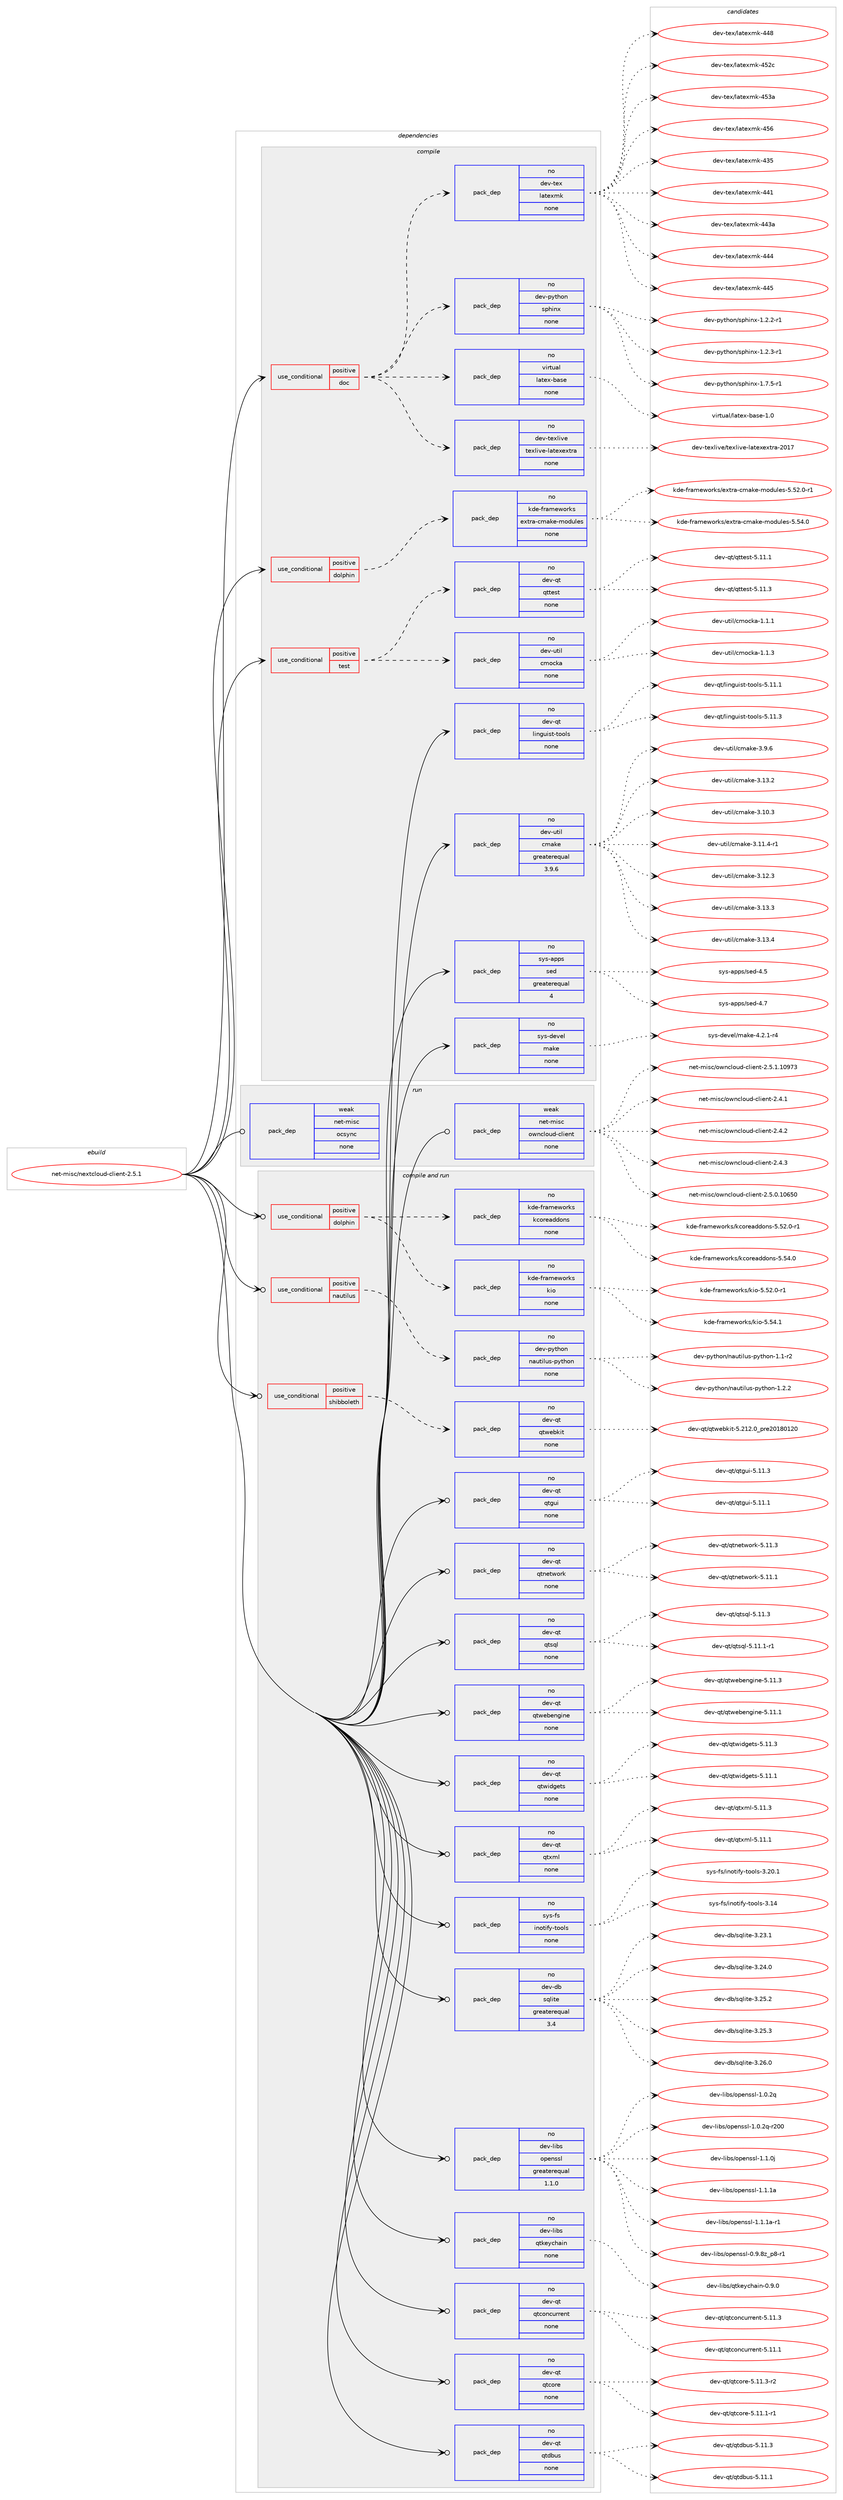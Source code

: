 digraph prolog {

# *************
# Graph options
# *************

newrank=true;
concentrate=true;
compound=true;
graph [rankdir=LR,fontname=Helvetica,fontsize=10,ranksep=1.5];#, ranksep=2.5, nodesep=0.2];
edge  [arrowhead=vee];
node  [fontname=Helvetica,fontsize=10];

# **********
# The ebuild
# **********

subgraph cluster_leftcol {
color=gray;
rank=same;
label=<<i>ebuild</i>>;
id [label="net-misc/nextcloud-client-2.5.1", color=red, width=4, href="../net-misc/nextcloud-client-2.5.1.svg"];
}

# ****************
# The dependencies
# ****************

subgraph cluster_midcol {
color=gray;
label=<<i>dependencies</i>>;
subgraph cluster_compile {
fillcolor="#eeeeee";
style=filled;
label=<<i>compile</i>>;
subgraph cond725 {
dependency4119 [label=<<TABLE BORDER="0" CELLBORDER="1" CELLSPACING="0" CELLPADDING="4"><TR><TD ROWSPAN="3" CELLPADDING="10">use_conditional</TD></TR><TR><TD>positive</TD></TR><TR><TD>doc</TD></TR></TABLE>>, shape=none, color=red];
subgraph pack3279 {
dependency4120 [label=<<TABLE BORDER="0" CELLBORDER="1" CELLSPACING="0" CELLPADDING="4" WIDTH="220"><TR><TD ROWSPAN="6" CELLPADDING="30">pack_dep</TD></TR><TR><TD WIDTH="110">no</TD></TR><TR><TD>dev-python</TD></TR><TR><TD>sphinx</TD></TR><TR><TD>none</TD></TR><TR><TD></TD></TR></TABLE>>, shape=none, color=blue];
}
dependency4119:e -> dependency4120:w [weight=20,style="dashed",arrowhead="vee"];
subgraph pack3280 {
dependency4121 [label=<<TABLE BORDER="0" CELLBORDER="1" CELLSPACING="0" CELLPADDING="4" WIDTH="220"><TR><TD ROWSPAN="6" CELLPADDING="30">pack_dep</TD></TR><TR><TD WIDTH="110">no</TD></TR><TR><TD>dev-tex</TD></TR><TR><TD>latexmk</TD></TR><TR><TD>none</TD></TR><TR><TD></TD></TR></TABLE>>, shape=none, color=blue];
}
dependency4119:e -> dependency4121:w [weight=20,style="dashed",arrowhead="vee"];
subgraph pack3281 {
dependency4122 [label=<<TABLE BORDER="0" CELLBORDER="1" CELLSPACING="0" CELLPADDING="4" WIDTH="220"><TR><TD ROWSPAN="6" CELLPADDING="30">pack_dep</TD></TR><TR><TD WIDTH="110">no</TD></TR><TR><TD>dev-texlive</TD></TR><TR><TD>texlive-latexextra</TD></TR><TR><TD>none</TD></TR><TR><TD></TD></TR></TABLE>>, shape=none, color=blue];
}
dependency4119:e -> dependency4122:w [weight=20,style="dashed",arrowhead="vee"];
subgraph pack3282 {
dependency4123 [label=<<TABLE BORDER="0" CELLBORDER="1" CELLSPACING="0" CELLPADDING="4" WIDTH="220"><TR><TD ROWSPAN="6" CELLPADDING="30">pack_dep</TD></TR><TR><TD WIDTH="110">no</TD></TR><TR><TD>virtual</TD></TR><TR><TD>latex-base</TD></TR><TR><TD>none</TD></TR><TR><TD></TD></TR></TABLE>>, shape=none, color=blue];
}
dependency4119:e -> dependency4123:w [weight=20,style="dashed",arrowhead="vee"];
}
id:e -> dependency4119:w [weight=20,style="solid",arrowhead="vee"];
subgraph cond726 {
dependency4124 [label=<<TABLE BORDER="0" CELLBORDER="1" CELLSPACING="0" CELLPADDING="4"><TR><TD ROWSPAN="3" CELLPADDING="10">use_conditional</TD></TR><TR><TD>positive</TD></TR><TR><TD>dolphin</TD></TR></TABLE>>, shape=none, color=red];
subgraph pack3283 {
dependency4125 [label=<<TABLE BORDER="0" CELLBORDER="1" CELLSPACING="0" CELLPADDING="4" WIDTH="220"><TR><TD ROWSPAN="6" CELLPADDING="30">pack_dep</TD></TR><TR><TD WIDTH="110">no</TD></TR><TR><TD>kde-frameworks</TD></TR><TR><TD>extra-cmake-modules</TD></TR><TR><TD>none</TD></TR><TR><TD></TD></TR></TABLE>>, shape=none, color=blue];
}
dependency4124:e -> dependency4125:w [weight=20,style="dashed",arrowhead="vee"];
}
id:e -> dependency4124:w [weight=20,style="solid",arrowhead="vee"];
subgraph cond727 {
dependency4126 [label=<<TABLE BORDER="0" CELLBORDER="1" CELLSPACING="0" CELLPADDING="4"><TR><TD ROWSPAN="3" CELLPADDING="10">use_conditional</TD></TR><TR><TD>positive</TD></TR><TR><TD>test</TD></TR></TABLE>>, shape=none, color=red];
subgraph pack3284 {
dependency4127 [label=<<TABLE BORDER="0" CELLBORDER="1" CELLSPACING="0" CELLPADDING="4" WIDTH="220"><TR><TD ROWSPAN="6" CELLPADDING="30">pack_dep</TD></TR><TR><TD WIDTH="110">no</TD></TR><TR><TD>dev-util</TD></TR><TR><TD>cmocka</TD></TR><TR><TD>none</TD></TR><TR><TD></TD></TR></TABLE>>, shape=none, color=blue];
}
dependency4126:e -> dependency4127:w [weight=20,style="dashed",arrowhead="vee"];
subgraph pack3285 {
dependency4128 [label=<<TABLE BORDER="0" CELLBORDER="1" CELLSPACING="0" CELLPADDING="4" WIDTH="220"><TR><TD ROWSPAN="6" CELLPADDING="30">pack_dep</TD></TR><TR><TD WIDTH="110">no</TD></TR><TR><TD>dev-qt</TD></TR><TR><TD>qttest</TD></TR><TR><TD>none</TD></TR><TR><TD></TD></TR></TABLE>>, shape=none, color=blue];
}
dependency4126:e -> dependency4128:w [weight=20,style="dashed",arrowhead="vee"];
}
id:e -> dependency4126:w [weight=20,style="solid",arrowhead="vee"];
subgraph pack3286 {
dependency4129 [label=<<TABLE BORDER="0" CELLBORDER="1" CELLSPACING="0" CELLPADDING="4" WIDTH="220"><TR><TD ROWSPAN="6" CELLPADDING="30">pack_dep</TD></TR><TR><TD WIDTH="110">no</TD></TR><TR><TD>dev-qt</TD></TR><TR><TD>linguist-tools</TD></TR><TR><TD>none</TD></TR><TR><TD></TD></TR></TABLE>>, shape=none, color=blue];
}
id:e -> dependency4129:w [weight=20,style="solid",arrowhead="vee"];
subgraph pack3287 {
dependency4130 [label=<<TABLE BORDER="0" CELLBORDER="1" CELLSPACING="0" CELLPADDING="4" WIDTH="220"><TR><TD ROWSPAN="6" CELLPADDING="30">pack_dep</TD></TR><TR><TD WIDTH="110">no</TD></TR><TR><TD>dev-util</TD></TR><TR><TD>cmake</TD></TR><TR><TD>greaterequal</TD></TR><TR><TD>3.9.6</TD></TR></TABLE>>, shape=none, color=blue];
}
id:e -> dependency4130:w [weight=20,style="solid",arrowhead="vee"];
subgraph pack3288 {
dependency4131 [label=<<TABLE BORDER="0" CELLBORDER="1" CELLSPACING="0" CELLPADDING="4" WIDTH="220"><TR><TD ROWSPAN="6" CELLPADDING="30">pack_dep</TD></TR><TR><TD WIDTH="110">no</TD></TR><TR><TD>sys-apps</TD></TR><TR><TD>sed</TD></TR><TR><TD>greaterequal</TD></TR><TR><TD>4</TD></TR></TABLE>>, shape=none, color=blue];
}
id:e -> dependency4131:w [weight=20,style="solid",arrowhead="vee"];
subgraph pack3289 {
dependency4132 [label=<<TABLE BORDER="0" CELLBORDER="1" CELLSPACING="0" CELLPADDING="4" WIDTH="220"><TR><TD ROWSPAN="6" CELLPADDING="30">pack_dep</TD></TR><TR><TD WIDTH="110">no</TD></TR><TR><TD>sys-devel</TD></TR><TR><TD>make</TD></TR><TR><TD>none</TD></TR><TR><TD></TD></TR></TABLE>>, shape=none, color=blue];
}
id:e -> dependency4132:w [weight=20,style="solid",arrowhead="vee"];
}
subgraph cluster_compileandrun {
fillcolor="#eeeeee";
style=filled;
label=<<i>compile and run</i>>;
subgraph cond728 {
dependency4133 [label=<<TABLE BORDER="0" CELLBORDER="1" CELLSPACING="0" CELLPADDING="4"><TR><TD ROWSPAN="3" CELLPADDING="10">use_conditional</TD></TR><TR><TD>positive</TD></TR><TR><TD>dolphin</TD></TR></TABLE>>, shape=none, color=red];
subgraph pack3290 {
dependency4134 [label=<<TABLE BORDER="0" CELLBORDER="1" CELLSPACING="0" CELLPADDING="4" WIDTH="220"><TR><TD ROWSPAN="6" CELLPADDING="30">pack_dep</TD></TR><TR><TD WIDTH="110">no</TD></TR><TR><TD>kde-frameworks</TD></TR><TR><TD>kcoreaddons</TD></TR><TR><TD>none</TD></TR><TR><TD></TD></TR></TABLE>>, shape=none, color=blue];
}
dependency4133:e -> dependency4134:w [weight=20,style="dashed",arrowhead="vee"];
subgraph pack3291 {
dependency4135 [label=<<TABLE BORDER="0" CELLBORDER="1" CELLSPACING="0" CELLPADDING="4" WIDTH="220"><TR><TD ROWSPAN="6" CELLPADDING="30">pack_dep</TD></TR><TR><TD WIDTH="110">no</TD></TR><TR><TD>kde-frameworks</TD></TR><TR><TD>kio</TD></TR><TR><TD>none</TD></TR><TR><TD></TD></TR></TABLE>>, shape=none, color=blue];
}
dependency4133:e -> dependency4135:w [weight=20,style="dashed",arrowhead="vee"];
}
id:e -> dependency4133:w [weight=20,style="solid",arrowhead="odotvee"];
subgraph cond729 {
dependency4136 [label=<<TABLE BORDER="0" CELLBORDER="1" CELLSPACING="0" CELLPADDING="4"><TR><TD ROWSPAN="3" CELLPADDING="10">use_conditional</TD></TR><TR><TD>positive</TD></TR><TR><TD>nautilus</TD></TR></TABLE>>, shape=none, color=red];
subgraph pack3292 {
dependency4137 [label=<<TABLE BORDER="0" CELLBORDER="1" CELLSPACING="0" CELLPADDING="4" WIDTH="220"><TR><TD ROWSPAN="6" CELLPADDING="30">pack_dep</TD></TR><TR><TD WIDTH="110">no</TD></TR><TR><TD>dev-python</TD></TR><TR><TD>nautilus-python</TD></TR><TR><TD>none</TD></TR><TR><TD></TD></TR></TABLE>>, shape=none, color=blue];
}
dependency4136:e -> dependency4137:w [weight=20,style="dashed",arrowhead="vee"];
}
id:e -> dependency4136:w [weight=20,style="solid",arrowhead="odotvee"];
subgraph cond730 {
dependency4138 [label=<<TABLE BORDER="0" CELLBORDER="1" CELLSPACING="0" CELLPADDING="4"><TR><TD ROWSPAN="3" CELLPADDING="10">use_conditional</TD></TR><TR><TD>positive</TD></TR><TR><TD>shibboleth</TD></TR></TABLE>>, shape=none, color=red];
subgraph pack3293 {
dependency4139 [label=<<TABLE BORDER="0" CELLBORDER="1" CELLSPACING="0" CELLPADDING="4" WIDTH="220"><TR><TD ROWSPAN="6" CELLPADDING="30">pack_dep</TD></TR><TR><TD WIDTH="110">no</TD></TR><TR><TD>dev-qt</TD></TR><TR><TD>qtwebkit</TD></TR><TR><TD>none</TD></TR><TR><TD></TD></TR></TABLE>>, shape=none, color=blue];
}
dependency4138:e -> dependency4139:w [weight=20,style="dashed",arrowhead="vee"];
}
id:e -> dependency4138:w [weight=20,style="solid",arrowhead="odotvee"];
subgraph pack3294 {
dependency4140 [label=<<TABLE BORDER="0" CELLBORDER="1" CELLSPACING="0" CELLPADDING="4" WIDTH="220"><TR><TD ROWSPAN="6" CELLPADDING="30">pack_dep</TD></TR><TR><TD WIDTH="110">no</TD></TR><TR><TD>dev-db</TD></TR><TR><TD>sqlite</TD></TR><TR><TD>greaterequal</TD></TR><TR><TD>3.4</TD></TR></TABLE>>, shape=none, color=blue];
}
id:e -> dependency4140:w [weight=20,style="solid",arrowhead="odotvee"];
subgraph pack3295 {
dependency4141 [label=<<TABLE BORDER="0" CELLBORDER="1" CELLSPACING="0" CELLPADDING="4" WIDTH="220"><TR><TD ROWSPAN="6" CELLPADDING="30">pack_dep</TD></TR><TR><TD WIDTH="110">no</TD></TR><TR><TD>dev-libs</TD></TR><TR><TD>openssl</TD></TR><TR><TD>greaterequal</TD></TR><TR><TD>1.1.0</TD></TR></TABLE>>, shape=none, color=blue];
}
id:e -> dependency4141:w [weight=20,style="solid",arrowhead="odotvee"];
subgraph pack3296 {
dependency4142 [label=<<TABLE BORDER="0" CELLBORDER="1" CELLSPACING="0" CELLPADDING="4" WIDTH="220"><TR><TD ROWSPAN="6" CELLPADDING="30">pack_dep</TD></TR><TR><TD WIDTH="110">no</TD></TR><TR><TD>dev-libs</TD></TR><TR><TD>qtkeychain</TD></TR><TR><TD>none</TD></TR><TR><TD></TD></TR></TABLE>>, shape=none, color=blue];
}
id:e -> dependency4142:w [weight=20,style="solid",arrowhead="odotvee"];
subgraph pack3297 {
dependency4143 [label=<<TABLE BORDER="0" CELLBORDER="1" CELLSPACING="0" CELLPADDING="4" WIDTH="220"><TR><TD ROWSPAN="6" CELLPADDING="30">pack_dep</TD></TR><TR><TD WIDTH="110">no</TD></TR><TR><TD>dev-qt</TD></TR><TR><TD>qtconcurrent</TD></TR><TR><TD>none</TD></TR><TR><TD></TD></TR></TABLE>>, shape=none, color=blue];
}
id:e -> dependency4143:w [weight=20,style="solid",arrowhead="odotvee"];
subgraph pack3298 {
dependency4144 [label=<<TABLE BORDER="0" CELLBORDER="1" CELLSPACING="0" CELLPADDING="4" WIDTH="220"><TR><TD ROWSPAN="6" CELLPADDING="30">pack_dep</TD></TR><TR><TD WIDTH="110">no</TD></TR><TR><TD>dev-qt</TD></TR><TR><TD>qtcore</TD></TR><TR><TD>none</TD></TR><TR><TD></TD></TR></TABLE>>, shape=none, color=blue];
}
id:e -> dependency4144:w [weight=20,style="solid",arrowhead="odotvee"];
subgraph pack3299 {
dependency4145 [label=<<TABLE BORDER="0" CELLBORDER="1" CELLSPACING="0" CELLPADDING="4" WIDTH="220"><TR><TD ROWSPAN="6" CELLPADDING="30">pack_dep</TD></TR><TR><TD WIDTH="110">no</TD></TR><TR><TD>dev-qt</TD></TR><TR><TD>qtdbus</TD></TR><TR><TD>none</TD></TR><TR><TD></TD></TR></TABLE>>, shape=none, color=blue];
}
id:e -> dependency4145:w [weight=20,style="solid",arrowhead="odotvee"];
subgraph pack3300 {
dependency4146 [label=<<TABLE BORDER="0" CELLBORDER="1" CELLSPACING="0" CELLPADDING="4" WIDTH="220"><TR><TD ROWSPAN="6" CELLPADDING="30">pack_dep</TD></TR><TR><TD WIDTH="110">no</TD></TR><TR><TD>dev-qt</TD></TR><TR><TD>qtgui</TD></TR><TR><TD>none</TD></TR><TR><TD></TD></TR></TABLE>>, shape=none, color=blue];
}
id:e -> dependency4146:w [weight=20,style="solid",arrowhead="odotvee"];
subgraph pack3301 {
dependency4147 [label=<<TABLE BORDER="0" CELLBORDER="1" CELLSPACING="0" CELLPADDING="4" WIDTH="220"><TR><TD ROWSPAN="6" CELLPADDING="30">pack_dep</TD></TR><TR><TD WIDTH="110">no</TD></TR><TR><TD>dev-qt</TD></TR><TR><TD>qtnetwork</TD></TR><TR><TD>none</TD></TR><TR><TD></TD></TR></TABLE>>, shape=none, color=blue];
}
id:e -> dependency4147:w [weight=20,style="solid",arrowhead="odotvee"];
subgraph pack3302 {
dependency4148 [label=<<TABLE BORDER="0" CELLBORDER="1" CELLSPACING="0" CELLPADDING="4" WIDTH="220"><TR><TD ROWSPAN="6" CELLPADDING="30">pack_dep</TD></TR><TR><TD WIDTH="110">no</TD></TR><TR><TD>dev-qt</TD></TR><TR><TD>qtsql</TD></TR><TR><TD>none</TD></TR><TR><TD></TD></TR></TABLE>>, shape=none, color=blue];
}
id:e -> dependency4148:w [weight=20,style="solid",arrowhead="odotvee"];
subgraph pack3303 {
dependency4149 [label=<<TABLE BORDER="0" CELLBORDER="1" CELLSPACING="0" CELLPADDING="4" WIDTH="220"><TR><TD ROWSPAN="6" CELLPADDING="30">pack_dep</TD></TR><TR><TD WIDTH="110">no</TD></TR><TR><TD>dev-qt</TD></TR><TR><TD>qtwebengine</TD></TR><TR><TD>none</TD></TR><TR><TD></TD></TR></TABLE>>, shape=none, color=blue];
}
id:e -> dependency4149:w [weight=20,style="solid",arrowhead="odotvee"];
subgraph pack3304 {
dependency4150 [label=<<TABLE BORDER="0" CELLBORDER="1" CELLSPACING="0" CELLPADDING="4" WIDTH="220"><TR><TD ROWSPAN="6" CELLPADDING="30">pack_dep</TD></TR><TR><TD WIDTH="110">no</TD></TR><TR><TD>dev-qt</TD></TR><TR><TD>qtwidgets</TD></TR><TR><TD>none</TD></TR><TR><TD></TD></TR></TABLE>>, shape=none, color=blue];
}
id:e -> dependency4150:w [weight=20,style="solid",arrowhead="odotvee"];
subgraph pack3305 {
dependency4151 [label=<<TABLE BORDER="0" CELLBORDER="1" CELLSPACING="0" CELLPADDING="4" WIDTH="220"><TR><TD ROWSPAN="6" CELLPADDING="30">pack_dep</TD></TR><TR><TD WIDTH="110">no</TD></TR><TR><TD>dev-qt</TD></TR><TR><TD>qtxml</TD></TR><TR><TD>none</TD></TR><TR><TD></TD></TR></TABLE>>, shape=none, color=blue];
}
id:e -> dependency4151:w [weight=20,style="solid",arrowhead="odotvee"];
subgraph pack3306 {
dependency4152 [label=<<TABLE BORDER="0" CELLBORDER="1" CELLSPACING="0" CELLPADDING="4" WIDTH="220"><TR><TD ROWSPAN="6" CELLPADDING="30">pack_dep</TD></TR><TR><TD WIDTH="110">no</TD></TR><TR><TD>sys-fs</TD></TR><TR><TD>inotify-tools</TD></TR><TR><TD>none</TD></TR><TR><TD></TD></TR></TABLE>>, shape=none, color=blue];
}
id:e -> dependency4152:w [weight=20,style="solid",arrowhead="odotvee"];
}
subgraph cluster_run {
fillcolor="#eeeeee";
style=filled;
label=<<i>run</i>>;
subgraph pack3307 {
dependency4153 [label=<<TABLE BORDER="0" CELLBORDER="1" CELLSPACING="0" CELLPADDING="4" WIDTH="220"><TR><TD ROWSPAN="6" CELLPADDING="30">pack_dep</TD></TR><TR><TD WIDTH="110">weak</TD></TR><TR><TD>net-misc</TD></TR><TR><TD>ocsync</TD></TR><TR><TD>none</TD></TR><TR><TD></TD></TR></TABLE>>, shape=none, color=blue];
}
id:e -> dependency4153:w [weight=20,style="solid",arrowhead="odot"];
subgraph pack3308 {
dependency4154 [label=<<TABLE BORDER="0" CELLBORDER="1" CELLSPACING="0" CELLPADDING="4" WIDTH="220"><TR><TD ROWSPAN="6" CELLPADDING="30">pack_dep</TD></TR><TR><TD WIDTH="110">weak</TD></TR><TR><TD>net-misc</TD></TR><TR><TD>owncloud-client</TD></TR><TR><TD>none</TD></TR><TR><TD></TD></TR></TABLE>>, shape=none, color=blue];
}
id:e -> dependency4154:w [weight=20,style="solid",arrowhead="odot"];
}
}

# **************
# The candidates
# **************

subgraph cluster_choices {
rank=same;
color=gray;
label=<<i>candidates</i>>;

subgraph choice3279 {
color=black;
nodesep=1;
choice10010111845112121116104111110471151121041051101204549465046504511449 [label="dev-python/sphinx-1.2.2-r1", color=red, width=4,href="../dev-python/sphinx-1.2.2-r1.svg"];
choice10010111845112121116104111110471151121041051101204549465046514511449 [label="dev-python/sphinx-1.2.3-r1", color=red, width=4,href="../dev-python/sphinx-1.2.3-r1.svg"];
choice10010111845112121116104111110471151121041051101204549465546534511449 [label="dev-python/sphinx-1.7.5-r1", color=red, width=4,href="../dev-python/sphinx-1.7.5-r1.svg"];
dependency4120:e -> choice10010111845112121116104111110471151121041051101204549465046504511449:w [style=dotted,weight="100"];
dependency4120:e -> choice10010111845112121116104111110471151121041051101204549465046514511449:w [style=dotted,weight="100"];
dependency4120:e -> choice10010111845112121116104111110471151121041051101204549465546534511449:w [style=dotted,weight="100"];
}
subgraph choice3280 {
color=black;
nodesep=1;
choice10010111845116101120471089711610112010910745525153 [label="dev-tex/latexmk-435", color=red, width=4,href="../dev-tex/latexmk-435.svg"];
choice10010111845116101120471089711610112010910745525249 [label="dev-tex/latexmk-441", color=red, width=4,href="../dev-tex/latexmk-441.svg"];
choice1001011184511610112047108971161011201091074552525197 [label="dev-tex/latexmk-443a", color=red, width=4,href="../dev-tex/latexmk-443a.svg"];
choice10010111845116101120471089711610112010910745525252 [label="dev-tex/latexmk-444", color=red, width=4,href="../dev-tex/latexmk-444.svg"];
choice10010111845116101120471089711610112010910745525253 [label="dev-tex/latexmk-445", color=red, width=4,href="../dev-tex/latexmk-445.svg"];
choice10010111845116101120471089711610112010910745525256 [label="dev-tex/latexmk-448", color=red, width=4,href="../dev-tex/latexmk-448.svg"];
choice1001011184511610112047108971161011201091074552535099 [label="dev-tex/latexmk-452c", color=red, width=4,href="../dev-tex/latexmk-452c.svg"];
choice1001011184511610112047108971161011201091074552535197 [label="dev-tex/latexmk-453a", color=red, width=4,href="../dev-tex/latexmk-453a.svg"];
choice10010111845116101120471089711610112010910745525354 [label="dev-tex/latexmk-456", color=red, width=4,href="../dev-tex/latexmk-456.svg"];
dependency4121:e -> choice10010111845116101120471089711610112010910745525153:w [style=dotted,weight="100"];
dependency4121:e -> choice10010111845116101120471089711610112010910745525249:w [style=dotted,weight="100"];
dependency4121:e -> choice1001011184511610112047108971161011201091074552525197:w [style=dotted,weight="100"];
dependency4121:e -> choice10010111845116101120471089711610112010910745525252:w [style=dotted,weight="100"];
dependency4121:e -> choice10010111845116101120471089711610112010910745525253:w [style=dotted,weight="100"];
dependency4121:e -> choice10010111845116101120471089711610112010910745525256:w [style=dotted,weight="100"];
dependency4121:e -> choice1001011184511610112047108971161011201091074552535099:w [style=dotted,weight="100"];
dependency4121:e -> choice1001011184511610112047108971161011201091074552535197:w [style=dotted,weight="100"];
dependency4121:e -> choice10010111845116101120471089711610112010910745525354:w [style=dotted,weight="100"];
}
subgraph choice3281 {
color=black;
nodesep=1;
choice10010111845116101120108105118101471161011201081051181014510897116101120101120116114974550484955 [label="dev-texlive/texlive-latexextra-2017", color=red, width=4,href="../dev-texlive/texlive-latexextra-2017.svg"];
dependency4122:e -> choice10010111845116101120108105118101471161011201081051181014510897116101120101120116114974550484955:w [style=dotted,weight="100"];
}
subgraph choice3282 {
color=black;
nodesep=1;
choice11810511411611797108471089711610112045989711510145494648 [label="virtual/latex-base-1.0", color=red, width=4,href="../virtual/latex-base-1.0.svg"];
dependency4123:e -> choice11810511411611797108471089711610112045989711510145494648:w [style=dotted,weight="100"];
}
subgraph choice3283 {
color=black;
nodesep=1;
choice1071001014510211497109101119111114107115471011201161149745991099710710145109111100117108101115455346535046484511449 [label="kde-frameworks/extra-cmake-modules-5.52.0-r1", color=red, width=4,href="../kde-frameworks/extra-cmake-modules-5.52.0-r1.svg"];
choice107100101451021149710910111911111410711547101120116114974599109971071014510911110011710810111545534653524648 [label="kde-frameworks/extra-cmake-modules-5.54.0", color=red, width=4,href="../kde-frameworks/extra-cmake-modules-5.54.0.svg"];
dependency4125:e -> choice1071001014510211497109101119111114107115471011201161149745991099710710145109111100117108101115455346535046484511449:w [style=dotted,weight="100"];
dependency4125:e -> choice107100101451021149710910111911111410711547101120116114974599109971071014510911110011710810111545534653524648:w [style=dotted,weight="100"];
}
subgraph choice3284 {
color=black;
nodesep=1;
choice1001011184511711610510847991091119910797454946494649 [label="dev-util/cmocka-1.1.1", color=red, width=4,href="../dev-util/cmocka-1.1.1.svg"];
choice1001011184511711610510847991091119910797454946494651 [label="dev-util/cmocka-1.1.3", color=red, width=4,href="../dev-util/cmocka-1.1.3.svg"];
dependency4127:e -> choice1001011184511711610510847991091119910797454946494649:w [style=dotted,weight="100"];
dependency4127:e -> choice1001011184511711610510847991091119910797454946494651:w [style=dotted,weight="100"];
}
subgraph choice3285 {
color=black;
nodesep=1;
choice100101118451131164711311611610111511645534649494649 [label="dev-qt/qttest-5.11.1", color=red, width=4,href="../dev-qt/qttest-5.11.1.svg"];
choice100101118451131164711311611610111511645534649494651 [label="dev-qt/qttest-5.11.3", color=red, width=4,href="../dev-qt/qttest-5.11.3.svg"];
dependency4128:e -> choice100101118451131164711311611610111511645534649494649:w [style=dotted,weight="100"];
dependency4128:e -> choice100101118451131164711311611610111511645534649494651:w [style=dotted,weight="100"];
}
subgraph choice3286 {
color=black;
nodesep=1;
choice10010111845113116471081051101031171051151164511611111110811545534649494649 [label="dev-qt/linguist-tools-5.11.1", color=red, width=4,href="../dev-qt/linguist-tools-5.11.1.svg"];
choice10010111845113116471081051101031171051151164511611111110811545534649494651 [label="dev-qt/linguist-tools-5.11.3", color=red, width=4,href="../dev-qt/linguist-tools-5.11.3.svg"];
dependency4129:e -> choice10010111845113116471081051101031171051151164511611111110811545534649494649:w [style=dotted,weight="100"];
dependency4129:e -> choice10010111845113116471081051101031171051151164511611111110811545534649494651:w [style=dotted,weight="100"];
}
subgraph choice3287 {
color=black;
nodesep=1;
choice1001011184511711610510847991099710710145514649514650 [label="dev-util/cmake-3.13.2", color=red, width=4,href="../dev-util/cmake-3.13.2.svg"];
choice1001011184511711610510847991099710710145514649484651 [label="dev-util/cmake-3.10.3", color=red, width=4,href="../dev-util/cmake-3.10.3.svg"];
choice10010111845117116105108479910997107101455146494946524511449 [label="dev-util/cmake-3.11.4-r1", color=red, width=4,href="../dev-util/cmake-3.11.4-r1.svg"];
choice1001011184511711610510847991099710710145514649504651 [label="dev-util/cmake-3.12.3", color=red, width=4,href="../dev-util/cmake-3.12.3.svg"];
choice1001011184511711610510847991099710710145514649514651 [label="dev-util/cmake-3.13.3", color=red, width=4,href="../dev-util/cmake-3.13.3.svg"];
choice1001011184511711610510847991099710710145514649514652 [label="dev-util/cmake-3.13.4", color=red, width=4,href="../dev-util/cmake-3.13.4.svg"];
choice10010111845117116105108479910997107101455146574654 [label="dev-util/cmake-3.9.6", color=red, width=4,href="../dev-util/cmake-3.9.6.svg"];
dependency4130:e -> choice1001011184511711610510847991099710710145514649514650:w [style=dotted,weight="100"];
dependency4130:e -> choice1001011184511711610510847991099710710145514649484651:w [style=dotted,weight="100"];
dependency4130:e -> choice10010111845117116105108479910997107101455146494946524511449:w [style=dotted,weight="100"];
dependency4130:e -> choice1001011184511711610510847991099710710145514649504651:w [style=dotted,weight="100"];
dependency4130:e -> choice1001011184511711610510847991099710710145514649514651:w [style=dotted,weight="100"];
dependency4130:e -> choice1001011184511711610510847991099710710145514649514652:w [style=dotted,weight="100"];
dependency4130:e -> choice10010111845117116105108479910997107101455146574654:w [style=dotted,weight="100"];
}
subgraph choice3288 {
color=black;
nodesep=1;
choice11512111545971121121154711510110045524653 [label="sys-apps/sed-4.5", color=red, width=4,href="../sys-apps/sed-4.5.svg"];
choice11512111545971121121154711510110045524655 [label="sys-apps/sed-4.7", color=red, width=4,href="../sys-apps/sed-4.7.svg"];
dependency4131:e -> choice11512111545971121121154711510110045524653:w [style=dotted,weight="100"];
dependency4131:e -> choice11512111545971121121154711510110045524655:w [style=dotted,weight="100"];
}
subgraph choice3289 {
color=black;
nodesep=1;
choice1151211154510010111810110847109971071014552465046494511452 [label="sys-devel/make-4.2.1-r4", color=red, width=4,href="../sys-devel/make-4.2.1-r4.svg"];
dependency4132:e -> choice1151211154510010111810110847109971071014552465046494511452:w [style=dotted,weight="100"];
}
subgraph choice3290 {
color=black;
nodesep=1;
choice1071001014510211497109101119111114107115471079911111410197100100111110115455346535046484511449 [label="kde-frameworks/kcoreaddons-5.52.0-r1", color=red, width=4,href="../kde-frameworks/kcoreaddons-5.52.0-r1.svg"];
choice107100101451021149710910111911111410711547107991111141019710010011111011545534653524648 [label="kde-frameworks/kcoreaddons-5.54.0", color=red, width=4,href="../kde-frameworks/kcoreaddons-5.54.0.svg"];
dependency4134:e -> choice1071001014510211497109101119111114107115471079911111410197100100111110115455346535046484511449:w [style=dotted,weight="100"];
dependency4134:e -> choice107100101451021149710910111911111410711547107991111141019710010011111011545534653524648:w [style=dotted,weight="100"];
}
subgraph choice3291 {
color=black;
nodesep=1;
choice107100101451021149710910111911111410711547107105111455346535046484511449 [label="kde-frameworks/kio-5.52.0-r1", color=red, width=4,href="../kde-frameworks/kio-5.52.0-r1.svg"];
choice10710010145102114971091011191111141071154710710511145534653524649 [label="kde-frameworks/kio-5.54.1", color=red, width=4,href="../kde-frameworks/kio-5.54.1.svg"];
dependency4135:e -> choice107100101451021149710910111911111410711547107105111455346535046484511449:w [style=dotted,weight="100"];
dependency4135:e -> choice10710010145102114971091011191111141071154710710511145534653524649:w [style=dotted,weight="100"];
}
subgraph choice3292 {
color=black;
nodesep=1;
choice10010111845112121116104111110471109711711610510811711545112121116104111110454946494511450 [label="dev-python/nautilus-python-1.1-r2", color=red, width=4,href="../dev-python/nautilus-python-1.1-r2.svg"];
choice10010111845112121116104111110471109711711610510811711545112121116104111110454946504650 [label="dev-python/nautilus-python-1.2.2", color=red, width=4,href="../dev-python/nautilus-python-1.2.2.svg"];
dependency4137:e -> choice10010111845112121116104111110471109711711610510811711545112121116104111110454946494511450:w [style=dotted,weight="100"];
dependency4137:e -> choice10010111845112121116104111110471109711711610510811711545112121116104111110454946504650:w [style=dotted,weight="100"];
}
subgraph choice3293 {
color=black;
nodesep=1;
choice1001011184511311647113116119101981071051164553465049504648951121141015048495648495048 [label="dev-qt/qtwebkit-5.212.0_pre20180120", color=red, width=4,href="../dev-qt/qtwebkit-5.212.0_pre20180120.svg"];
dependency4139:e -> choice1001011184511311647113116119101981071051164553465049504648951121141015048495648495048:w [style=dotted,weight="100"];
}
subgraph choice3294 {
color=black;
nodesep=1;
choice10010111845100984711511310810511610145514650514649 [label="dev-db/sqlite-3.23.1", color=red, width=4,href="../dev-db/sqlite-3.23.1.svg"];
choice10010111845100984711511310810511610145514650524648 [label="dev-db/sqlite-3.24.0", color=red, width=4,href="../dev-db/sqlite-3.24.0.svg"];
choice10010111845100984711511310810511610145514650534650 [label="dev-db/sqlite-3.25.2", color=red, width=4,href="../dev-db/sqlite-3.25.2.svg"];
choice10010111845100984711511310810511610145514650534651 [label="dev-db/sqlite-3.25.3", color=red, width=4,href="../dev-db/sqlite-3.25.3.svg"];
choice10010111845100984711511310810511610145514650544648 [label="dev-db/sqlite-3.26.0", color=red, width=4,href="../dev-db/sqlite-3.26.0.svg"];
dependency4140:e -> choice10010111845100984711511310810511610145514650514649:w [style=dotted,weight="100"];
dependency4140:e -> choice10010111845100984711511310810511610145514650524648:w [style=dotted,weight="100"];
dependency4140:e -> choice10010111845100984711511310810511610145514650534650:w [style=dotted,weight="100"];
dependency4140:e -> choice10010111845100984711511310810511610145514650534651:w [style=dotted,weight="100"];
dependency4140:e -> choice10010111845100984711511310810511610145514650544648:w [style=dotted,weight="100"];
}
subgraph choice3295 {
color=black;
nodesep=1;
choice10010111845108105981154711111210111011511510845484657465612295112564511449 [label="dev-libs/openssl-0.9.8z_p8-r1", color=red, width=4,href="../dev-libs/openssl-0.9.8z_p8-r1.svg"];
choice100101118451081059811547111112101110115115108454946484650113 [label="dev-libs/openssl-1.0.2q", color=red, width=4,href="../dev-libs/openssl-1.0.2q.svg"];
choice10010111845108105981154711111210111011511510845494648465011345114504848 [label="dev-libs/openssl-1.0.2q-r200", color=red, width=4,href="../dev-libs/openssl-1.0.2q-r200.svg"];
choice100101118451081059811547111112101110115115108454946494648106 [label="dev-libs/openssl-1.1.0j", color=red, width=4,href="../dev-libs/openssl-1.1.0j.svg"];
choice10010111845108105981154711111210111011511510845494649464997 [label="dev-libs/openssl-1.1.1a", color=red, width=4,href="../dev-libs/openssl-1.1.1a.svg"];
choice100101118451081059811547111112101110115115108454946494649974511449 [label="dev-libs/openssl-1.1.1a-r1", color=red, width=4,href="../dev-libs/openssl-1.1.1a-r1.svg"];
dependency4141:e -> choice10010111845108105981154711111210111011511510845484657465612295112564511449:w [style=dotted,weight="100"];
dependency4141:e -> choice100101118451081059811547111112101110115115108454946484650113:w [style=dotted,weight="100"];
dependency4141:e -> choice10010111845108105981154711111210111011511510845494648465011345114504848:w [style=dotted,weight="100"];
dependency4141:e -> choice100101118451081059811547111112101110115115108454946494648106:w [style=dotted,weight="100"];
dependency4141:e -> choice10010111845108105981154711111210111011511510845494649464997:w [style=dotted,weight="100"];
dependency4141:e -> choice100101118451081059811547111112101110115115108454946494649974511449:w [style=dotted,weight="100"];
}
subgraph choice3296 {
color=black;
nodesep=1;
choice1001011184510810598115471131161071011219910497105110454846574648 [label="dev-libs/qtkeychain-0.9.0", color=red, width=4,href="../dev-libs/qtkeychain-0.9.0.svg"];
dependency4142:e -> choice1001011184510810598115471131161071011219910497105110454846574648:w [style=dotted,weight="100"];
}
subgraph choice3297 {
color=black;
nodesep=1;
choice1001011184511311647113116991111109911711411410111011645534649494649 [label="dev-qt/qtconcurrent-5.11.1", color=red, width=4,href="../dev-qt/qtconcurrent-5.11.1.svg"];
choice1001011184511311647113116991111109911711411410111011645534649494651 [label="dev-qt/qtconcurrent-5.11.3", color=red, width=4,href="../dev-qt/qtconcurrent-5.11.3.svg"];
dependency4143:e -> choice1001011184511311647113116991111109911711411410111011645534649494649:w [style=dotted,weight="100"];
dependency4143:e -> choice1001011184511311647113116991111109911711411410111011645534649494651:w [style=dotted,weight="100"];
}
subgraph choice3298 {
color=black;
nodesep=1;
choice100101118451131164711311699111114101455346494946494511449 [label="dev-qt/qtcore-5.11.1-r1", color=red, width=4,href="../dev-qt/qtcore-5.11.1-r1.svg"];
choice100101118451131164711311699111114101455346494946514511450 [label="dev-qt/qtcore-5.11.3-r2", color=red, width=4,href="../dev-qt/qtcore-5.11.3-r2.svg"];
dependency4144:e -> choice100101118451131164711311699111114101455346494946494511449:w [style=dotted,weight="100"];
dependency4144:e -> choice100101118451131164711311699111114101455346494946514511450:w [style=dotted,weight="100"];
}
subgraph choice3299 {
color=black;
nodesep=1;
choice10010111845113116471131161009811711545534649494649 [label="dev-qt/qtdbus-5.11.1", color=red, width=4,href="../dev-qt/qtdbus-5.11.1.svg"];
choice10010111845113116471131161009811711545534649494651 [label="dev-qt/qtdbus-5.11.3", color=red, width=4,href="../dev-qt/qtdbus-5.11.3.svg"];
dependency4145:e -> choice10010111845113116471131161009811711545534649494649:w [style=dotted,weight="100"];
dependency4145:e -> choice10010111845113116471131161009811711545534649494651:w [style=dotted,weight="100"];
}
subgraph choice3300 {
color=black;
nodesep=1;
choice100101118451131164711311610311710545534649494649 [label="dev-qt/qtgui-5.11.1", color=red, width=4,href="../dev-qt/qtgui-5.11.1.svg"];
choice100101118451131164711311610311710545534649494651 [label="dev-qt/qtgui-5.11.3", color=red, width=4,href="../dev-qt/qtgui-5.11.3.svg"];
dependency4146:e -> choice100101118451131164711311610311710545534649494649:w [style=dotted,weight="100"];
dependency4146:e -> choice100101118451131164711311610311710545534649494651:w [style=dotted,weight="100"];
}
subgraph choice3301 {
color=black;
nodesep=1;
choice100101118451131164711311611010111611911111410745534649494649 [label="dev-qt/qtnetwork-5.11.1", color=red, width=4,href="../dev-qt/qtnetwork-5.11.1.svg"];
choice100101118451131164711311611010111611911111410745534649494651 [label="dev-qt/qtnetwork-5.11.3", color=red, width=4,href="../dev-qt/qtnetwork-5.11.3.svg"];
dependency4147:e -> choice100101118451131164711311611010111611911111410745534649494649:w [style=dotted,weight="100"];
dependency4147:e -> choice100101118451131164711311611010111611911111410745534649494651:w [style=dotted,weight="100"];
}
subgraph choice3302 {
color=black;
nodesep=1;
choice1001011184511311647113116115113108455346494946494511449 [label="dev-qt/qtsql-5.11.1-r1", color=red, width=4,href="../dev-qt/qtsql-5.11.1-r1.svg"];
choice100101118451131164711311611511310845534649494651 [label="dev-qt/qtsql-5.11.3", color=red, width=4,href="../dev-qt/qtsql-5.11.3.svg"];
dependency4148:e -> choice1001011184511311647113116115113108455346494946494511449:w [style=dotted,weight="100"];
dependency4148:e -> choice100101118451131164711311611511310845534649494651:w [style=dotted,weight="100"];
}
subgraph choice3303 {
color=black;
nodesep=1;
choice10010111845113116471131161191019810111010310511010145534649494649 [label="dev-qt/qtwebengine-5.11.1", color=red, width=4,href="../dev-qt/qtwebengine-5.11.1.svg"];
choice10010111845113116471131161191019810111010310511010145534649494651 [label="dev-qt/qtwebengine-5.11.3", color=red, width=4,href="../dev-qt/qtwebengine-5.11.3.svg"];
dependency4149:e -> choice10010111845113116471131161191019810111010310511010145534649494649:w [style=dotted,weight="100"];
dependency4149:e -> choice10010111845113116471131161191019810111010310511010145534649494651:w [style=dotted,weight="100"];
}
subgraph choice3304 {
color=black;
nodesep=1;
choice100101118451131164711311611910510010310111611545534649494649 [label="dev-qt/qtwidgets-5.11.1", color=red, width=4,href="../dev-qt/qtwidgets-5.11.1.svg"];
choice100101118451131164711311611910510010310111611545534649494651 [label="dev-qt/qtwidgets-5.11.3", color=red, width=4,href="../dev-qt/qtwidgets-5.11.3.svg"];
dependency4150:e -> choice100101118451131164711311611910510010310111611545534649494649:w [style=dotted,weight="100"];
dependency4150:e -> choice100101118451131164711311611910510010310111611545534649494651:w [style=dotted,weight="100"];
}
subgraph choice3305 {
color=black;
nodesep=1;
choice100101118451131164711311612010910845534649494649 [label="dev-qt/qtxml-5.11.1", color=red, width=4,href="../dev-qt/qtxml-5.11.1.svg"];
choice100101118451131164711311612010910845534649494651 [label="dev-qt/qtxml-5.11.3", color=red, width=4,href="../dev-qt/qtxml-5.11.3.svg"];
dependency4151:e -> choice100101118451131164711311612010910845534649494649:w [style=dotted,weight="100"];
dependency4151:e -> choice100101118451131164711311612010910845534649494651:w [style=dotted,weight="100"];
}
subgraph choice3306 {
color=black;
nodesep=1;
choice1151211154510211547105110111116105102121451161111111081154551464952 [label="sys-fs/inotify-tools-3.14", color=red, width=4,href="../sys-fs/inotify-tools-3.14.svg"];
choice11512111545102115471051101111161051021214511611111110811545514650484649 [label="sys-fs/inotify-tools-3.20.1", color=red, width=4,href="../sys-fs/inotify-tools-3.20.1.svg"];
dependency4152:e -> choice1151211154510211547105110111116105102121451161111111081154551464952:w [style=dotted,weight="100"];
dependency4152:e -> choice11512111545102115471051101111161051021214511611111110811545514650484649:w [style=dotted,weight="100"];
}
subgraph choice3307 {
color=black;
nodesep=1;
}
subgraph choice3308 {
color=black;
nodesep=1;
choice110101116451091051159947111119110991081111171004599108105101110116455046524649 [label="net-misc/owncloud-client-2.4.1", color=red, width=4,href="../net-misc/owncloud-client-2.4.1.svg"];
choice110101116451091051159947111119110991081111171004599108105101110116455046524650 [label="net-misc/owncloud-client-2.4.2", color=red, width=4,href="../net-misc/owncloud-client-2.4.2.svg"];
choice110101116451091051159947111119110991081111171004599108105101110116455046524651 [label="net-misc/owncloud-client-2.4.3", color=red, width=4,href="../net-misc/owncloud-client-2.4.3.svg"];
choice110101116451091051159947111119110991081111171004599108105101110116455046534648464948545348 [label="net-misc/owncloud-client-2.5.0.10650", color=red, width=4,href="../net-misc/owncloud-client-2.5.0.10650.svg"];
choice110101116451091051159947111119110991081111171004599108105101110116455046534649464948575551 [label="net-misc/owncloud-client-2.5.1.10973", color=red, width=4,href="../net-misc/owncloud-client-2.5.1.10973.svg"];
dependency4154:e -> choice110101116451091051159947111119110991081111171004599108105101110116455046524649:w [style=dotted,weight="100"];
dependency4154:e -> choice110101116451091051159947111119110991081111171004599108105101110116455046524650:w [style=dotted,weight="100"];
dependency4154:e -> choice110101116451091051159947111119110991081111171004599108105101110116455046524651:w [style=dotted,weight="100"];
dependency4154:e -> choice110101116451091051159947111119110991081111171004599108105101110116455046534648464948545348:w [style=dotted,weight="100"];
dependency4154:e -> choice110101116451091051159947111119110991081111171004599108105101110116455046534649464948575551:w [style=dotted,weight="100"];
}
}

}
